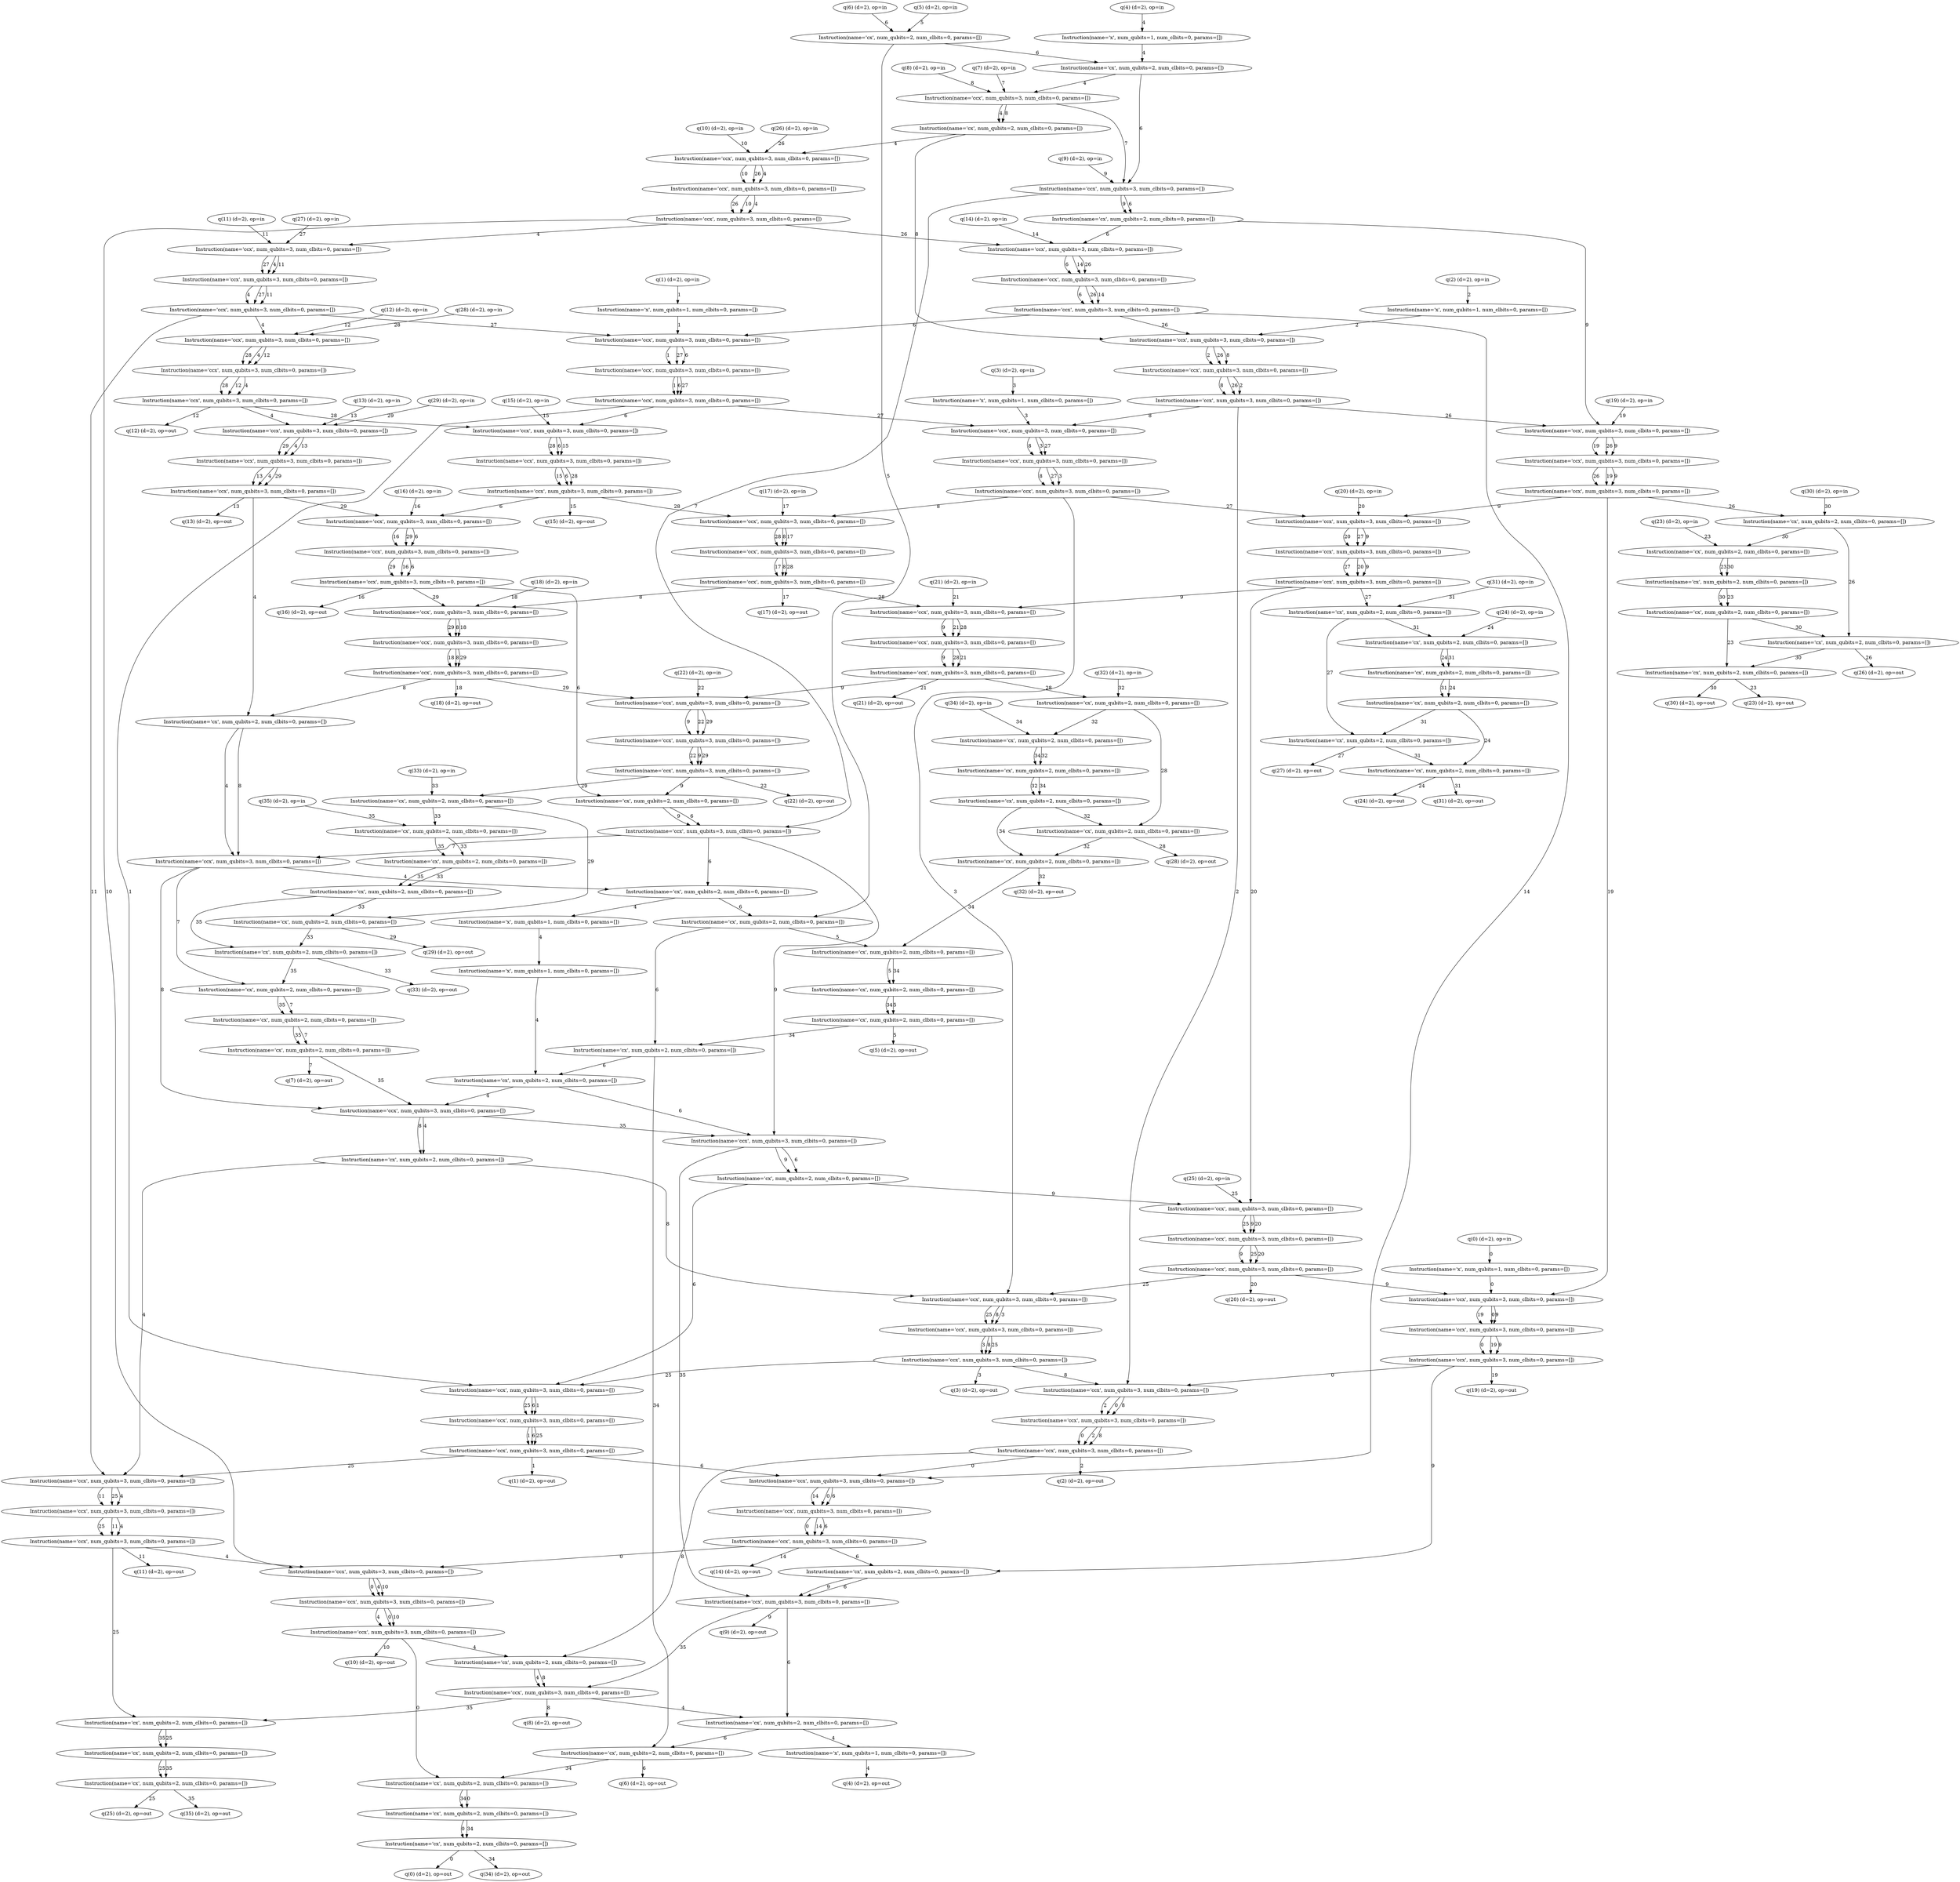 digraph G {
0 [label="q(0) (d=2), op=in", qubits="0", matrix="None", ancilla=false];
1 [label="q(1) (d=2), op=in", qubits="1", matrix="None", ancilla=false];
2 [label="q(2) (d=2), op=in", qubits="2", matrix="None", ancilla=false];
3 [label="q(3) (d=2), op=in", qubits="3", matrix="None", ancilla=false];
4 [label="q(4) (d=2), op=in", qubits="4", matrix="None", ancilla=false];
5 [label="q(5) (d=2), op=in", qubits="5", matrix="None", ancilla=false];
6 [label="q(6) (d=2), op=in", qubits="6", matrix="None", ancilla=false];
7 [label="q(7) (d=2), op=in", qubits="7", matrix="None", ancilla=false];
8 [label="q(8) (d=2), op=in", qubits="8", matrix="None", ancilla=false];
9 [label="q(9) (d=2), op=in", qubits="9", matrix="None", ancilla=false];
10 [label="q(10) (d=2), op=in", qubits="10", matrix="None", ancilla=false];
11 [label="q(11) (d=2), op=in", qubits="11", matrix="None", ancilla=false];
12 [label="q(12) (d=2), op=in", qubits="12", matrix="None", ancilla=false];
13 [label="q(13) (d=2), op=in", qubits="13", matrix="None", ancilla=false];
14 [label="q(14) (d=2), op=in", qubits="14", matrix="None", ancilla=false];
15 [label="q(15) (d=2), op=in", qubits="15", matrix="None", ancilla=false];
16 [label="q(16) (d=2), op=in", qubits="16", matrix="None", ancilla=false];
17 [label="q(17) (d=2), op=in", qubits="17", matrix="None", ancilla=false];
18 [label="q(18) (d=2), op=in", qubits="18", matrix="None", ancilla=false];
19 [label="q(19) (d=2), op=in", qubits="19", matrix="None", ancilla=false];
20 [label="q(20) (d=2), op=in", qubits="20", matrix="None", ancilla=false];
21 [label="q(21) (d=2), op=in", qubits="21", matrix="None", ancilla=false];
22 [label="q(22) (d=2), op=in", qubits="22", matrix="None", ancilla=false];
23 [label="q(23) (d=2), op=in", qubits="23", matrix="None", ancilla=true];
24 [label="q(24) (d=2), op=in", qubits="24", matrix="None", ancilla=true];
25 [label="q(25) (d=2), op=in", qubits="25", matrix="None", ancilla=false];
26 [label="q(26) (d=2), op=in", qubits="26", matrix="None", ancilla=true];
27 [label="q(27) (d=2), op=in", qubits="27", matrix="None", ancilla=true];
28 [label="q(28) (d=2), op=in", qubits="28", matrix="None", ancilla=true];
29 [label="q(29) (d=2), op=in", qubits="29", matrix="None", ancilla=true];
30 [label="q(30) (d=2), op=in", qubits="30", matrix="None", ancilla=true];
31 [label="q(31) (d=2), op=in", qubits="31", matrix="None", ancilla=true];
32 [label="q(32) (d=2), op=in", qubits="32", matrix="None", ancilla=true];
33 [label="q(33) (d=2), op=in", qubits="33", matrix="None", ancilla=true];
34 [label="q(34) (d=2), op=in", qubits="34", matrix="None", ancilla=true];
35 [label="q(35) (d=2), op=in", qubits="35", matrix="None", ancilla=true];
36 [label="Instruction(name='x', num_qubits=1, num_clbits=0, params=[])", qubits="0", matrix="[[0, 1], [1, 0]]"];
37 [label="Instruction(name='x', num_qubits=1, num_clbits=0, params=[])", qubits="1", matrix="[[0, 1], [1, 0]]"];
38 [label="Instruction(name='x', num_qubits=1, num_clbits=0, params=[])", qubits="2", matrix="[[0, 1], [1, 0]]"];
39 [label="Instruction(name='x', num_qubits=1, num_clbits=0, params=[])", qubits="3", matrix="[[0, 1], [1, 0]]"];
40 [label="Instruction(name='x', num_qubits=1, num_clbits=0, params=[])", qubits="4", matrix="[[0, 1], [1, 0]]"];
41 [label="Instruction(name='cx', num_qubits=2, num_clbits=0, params=[])", qubits="5,6", matrix="[[0, 1], [1, 0]]"];
42 [label="Instruction(name='cx', num_qubits=2, num_clbits=0, params=[])", qubits="6,4", matrix="[[0, 1], [1, 0]]"];
43 [label="Instruction(name='ccx', num_qubits=3, num_clbits=0, params=[])", qubits="7,4,8", matrix="[[0, 1], [1, 0]]"];
44 [label="Instruction(name='cx', num_qubits=2, num_clbits=0, params=[])", qubits="8,4", matrix="[[0, 1], [1, 0]]"];
45 [label="Instruction(name='ccx', num_qubits=3, num_clbits=0, params=[])", qubits="7,6,9", matrix="[[0, 1], [1, 0]]"];
46 [label="Instruction(name='cx', num_qubits=2, num_clbits=0, params=[])", qubits="9,6", matrix="[[0, 1], [1, 0]]"];
47 [label="Instruction(name='ccx', num_qubits=3, num_clbits=0, params=[])", qubits="4,26,10", matrix="[[0, 1], [1, 0]]"];
48 [label="Instruction(name='ccx', num_qubits=3, num_clbits=0, params=[])", qubits="4,10,26", matrix="[[0, 1], [1, 0]]"];
49 [label="Instruction(name='ccx', num_qubits=3, num_clbits=0, params=[])", qubits="4,26,10", matrix="[[0, 1], [1, 0]]"];
50 [label="Instruction(name='ccx', num_qubits=3, num_clbits=0, params=[])", qubits="6,26,14", matrix="[[0, 1], [1, 0]]"];
51 [label="Instruction(name='ccx', num_qubits=3, num_clbits=0, params=[])", qubits="6,14,26", matrix="[[0, 1], [1, 0]]"];
52 [label="Instruction(name='ccx', num_qubits=3, num_clbits=0, params=[])", qubits="6,26,14", matrix="[[0, 1], [1, 0]]"];
53 [label="Instruction(name='ccx', num_qubits=3, num_clbits=0, params=[])", qubits="8,26,2", matrix="[[0, 1], [1, 0]]"];
54 [label="Instruction(name='ccx', num_qubits=3, num_clbits=0, params=[])", qubits="8,2,26", matrix="[[0, 1], [1, 0]]"];
55 [label="Instruction(name='ccx', num_qubits=3, num_clbits=0, params=[])", qubits="8,26,2", matrix="[[0, 1], [1, 0]]"];
56 [label="Instruction(name='ccx', num_qubits=3, num_clbits=0, params=[])", qubits="9,26,19", matrix="[[0, 1], [1, 0]]"];
57 [label="Instruction(name='ccx', num_qubits=3, num_clbits=0, params=[])", qubits="9,19,26", matrix="[[0, 1], [1, 0]]"];
58 [label="Instruction(name='ccx', num_qubits=3, num_clbits=0, params=[])", qubits="9,26,19", matrix="[[0, 1], [1, 0]]"];
59 [label="Instruction(name='ccx', num_qubits=3, num_clbits=0, params=[])", qubits="4,27,11", matrix="[[0, 1], [1, 0]]"];
60 [label="Instruction(name='ccx', num_qubits=3, num_clbits=0, params=[])", qubits="4,11,27", matrix="[[0, 1], [1, 0]]"];
61 [label="Instruction(name='ccx', num_qubits=3, num_clbits=0, params=[])", qubits="4,27,11", matrix="[[0, 1], [1, 0]]"];
62 [label="Instruction(name='ccx', num_qubits=3, num_clbits=0, params=[])", qubits="6,27,1", matrix="[[0, 1], [1, 0]]"];
63 [label="Instruction(name='ccx', num_qubits=3, num_clbits=0, params=[])", qubits="6,1,27", matrix="[[0, 1], [1, 0]]"];
64 [label="Instruction(name='ccx', num_qubits=3, num_clbits=0, params=[])", qubits="6,27,1", matrix="[[0, 1], [1, 0]]"];
65 [label="Instruction(name='ccx', num_qubits=3, num_clbits=0, params=[])", qubits="8,27,3", matrix="[[0, 1], [1, 0]]"];
66 [label="Instruction(name='ccx', num_qubits=3, num_clbits=0, params=[])", qubits="8,3,27", matrix="[[0, 1], [1, 0]]"];
67 [label="Instruction(name='ccx', num_qubits=3, num_clbits=0, params=[])", qubits="8,27,3", matrix="[[0, 1], [1, 0]]"];
68 [label="Instruction(name='ccx', num_qubits=3, num_clbits=0, params=[])", qubits="9,27,20", matrix="[[0, 1], [1, 0]]"];
69 [label="Instruction(name='ccx', num_qubits=3, num_clbits=0, params=[])", qubits="9,20,27", matrix="[[0, 1], [1, 0]]"];
70 [label="Instruction(name='ccx', num_qubits=3, num_clbits=0, params=[])", qubits="9,27,20", matrix="[[0, 1], [1, 0]]"];
71 [label="Instruction(name='ccx', num_qubits=3, num_clbits=0, params=[])", qubits="4,28,12", matrix="[[0, 1], [1, 0]]"];
72 [label="Instruction(name='ccx', num_qubits=3, num_clbits=0, params=[])", qubits="4,12,28", matrix="[[0, 1], [1, 0]]"];
73 [label="Instruction(name='ccx', num_qubits=3, num_clbits=0, params=[])", qubits="4,28,12", matrix="[[0, 1], [1, 0]]"];
74 [label="Instruction(name='ccx', num_qubits=3, num_clbits=0, params=[])", qubits="6,28,15", matrix="[[0, 1], [1, 0]]"];
75 [label="Instruction(name='ccx', num_qubits=3, num_clbits=0, params=[])", qubits="6,15,28", matrix="[[0, 1], [1, 0]]"];
76 [label="Instruction(name='ccx', num_qubits=3, num_clbits=0, params=[])", qubits="6,28,15", matrix="[[0, 1], [1, 0]]"];
77 [label="Instruction(name='ccx', num_qubits=3, num_clbits=0, params=[])", qubits="8,28,17", matrix="[[0, 1], [1, 0]]"];
78 [label="Instruction(name='ccx', num_qubits=3, num_clbits=0, params=[])", qubits="8,17,28", matrix="[[0, 1], [1, 0]]"];
79 [label="Instruction(name='ccx', num_qubits=3, num_clbits=0, params=[])", qubits="8,28,17", matrix="[[0, 1], [1, 0]]"];
80 [label="Instruction(name='ccx', num_qubits=3, num_clbits=0, params=[])", qubits="9,28,21", matrix="[[0, 1], [1, 0]]"];
81 [label="Instruction(name='ccx', num_qubits=3, num_clbits=0, params=[])", qubits="9,21,28", matrix="[[0, 1], [1, 0]]"];
82 [label="Instruction(name='ccx', num_qubits=3, num_clbits=0, params=[])", qubits="9,28,21", matrix="[[0, 1], [1, 0]]"];
83 [label="Instruction(name='ccx', num_qubits=3, num_clbits=0, params=[])", qubits="4,29,13", matrix="[[0, 1], [1, 0]]"];
84 [label="Instruction(name='ccx', num_qubits=3, num_clbits=0, params=[])", qubits="4,13,29", matrix="[[0, 1], [1, 0]]"];
85 [label="Instruction(name='ccx', num_qubits=3, num_clbits=0, params=[])", qubits="4,29,13", matrix="[[0, 1], [1, 0]]"];
86 [label="Instruction(name='ccx', num_qubits=3, num_clbits=0, params=[])", qubits="6,29,16", matrix="[[0, 1], [1, 0]]"];
87 [label="Instruction(name='ccx', num_qubits=3, num_clbits=0, params=[])", qubits="6,16,29", matrix="[[0, 1], [1, 0]]"];
88 [label="Instruction(name='ccx', num_qubits=3, num_clbits=0, params=[])", qubits="6,29,16", matrix="[[0, 1], [1, 0]]"];
89 [label="Instruction(name='ccx', num_qubits=3, num_clbits=0, params=[])", qubits="8,29,18", matrix="[[0, 1], [1, 0]]"];
90 [label="Instruction(name='ccx', num_qubits=3, num_clbits=0, params=[])", qubits="8,18,29", matrix="[[0, 1], [1, 0]]"];
91 [label="Instruction(name='ccx', num_qubits=3, num_clbits=0, params=[])", qubits="8,29,18", matrix="[[0, 1], [1, 0]]"];
92 [label="Instruction(name='cx', num_qubits=2, num_clbits=0, params=[])", qubits="8,4", matrix="[[0, 1], [1, 0]]"];
93 [label="Instruction(name='ccx', num_qubits=3, num_clbits=0, params=[])", qubits="9,29,22", matrix="[[0, 1], [1, 0]]"];
94 [label="Instruction(name='ccx', num_qubits=3, num_clbits=0, params=[])", qubits="9,22,29", matrix="[[0, 1], [1, 0]]"];
95 [label="Instruction(name='ccx', num_qubits=3, num_clbits=0, params=[])", qubits="9,29,22", matrix="[[0, 1], [1, 0]]"];
96 [label="Instruction(name='cx', num_qubits=2, num_clbits=0, params=[])", qubits="9,6", matrix="[[0, 1], [1, 0]]"];
97 [label="Instruction(name='ccx', num_qubits=3, num_clbits=0, params=[])", qubits="7,6,9", matrix="[[0, 1], [1, 0]]"];
98 [label="Instruction(name='ccx', num_qubits=3, num_clbits=0, params=[])", qubits="7,4,8", matrix="[[0, 1], [1, 0]]"];
99 [label="Instruction(name='cx', num_qubits=2, num_clbits=0, params=[])", qubits="6,4", matrix="[[0, 1], [1, 0]]"];
100 [label="Instruction(name='x', num_qubits=1, num_clbits=0, params=[])", qubits="4", matrix="[[0, 1], [1, 0]]"];
101 [label="Instruction(name='x', num_qubits=1, num_clbits=0, params=[])", qubits="4", matrix="[[0, 1], [1, 0]]"];
102 [label="Instruction(name='cx', num_qubits=2, num_clbits=0, params=[])", qubits="5,6", matrix="[[0, 1], [1, 0]]"];
103 [label="Instruction(name='cx', num_qubits=2, num_clbits=0, params=[])", qubits="26,30", matrix="[[0, 1], [1, 0]]"];
104 [label="Instruction(name='cx', num_qubits=2, num_clbits=0, params=[])", qubits="30,23", matrix="[[0, 1], [1, 0]]"];
105 [label="Instruction(name='cx', num_qubits=2, num_clbits=0, params=[])", qubits="23,30", matrix="[[0, 1], [1, 0]]"];
106 [label="Instruction(name='cx', num_qubits=2, num_clbits=0, params=[])", qubits="23,30", matrix="[[0, 1], [1, 0]]"];
107 [label="Instruction(name='cx', num_qubits=2, num_clbits=0, params=[])", qubits="30,26", matrix="[[0, 1], [1, 0]]"];
108 [label="Instruction(name='cx', num_qubits=2, num_clbits=0, params=[])", qubits="23,30", matrix="[[0, 1], [1, 0]]"];
109 [label="Instruction(name='cx', num_qubits=2, num_clbits=0, params=[])", qubits="27,31", matrix="[[0, 1], [1, 0]]"];
110 [label="Instruction(name='cx', num_qubits=2, num_clbits=0, params=[])", qubits="31,24", matrix="[[0, 1], [1, 0]]"];
111 [label="Instruction(name='cx', num_qubits=2, num_clbits=0, params=[])", qubits="24,31", matrix="[[0, 1], [1, 0]]"];
112 [label="Instruction(name='cx', num_qubits=2, num_clbits=0, params=[])", qubits="24,31", matrix="[[0, 1], [1, 0]]"];
113 [label="Instruction(name='cx', num_qubits=2, num_clbits=0, params=[])", qubits="31,27", matrix="[[0, 1], [1, 0]]"];
114 [label="Instruction(name='cx', num_qubits=2, num_clbits=0, params=[])", qubits="24,31", matrix="[[0, 1], [1, 0]]"];
115 [label="Instruction(name='cx', num_qubits=2, num_clbits=0, params=[])", qubits="28,32", matrix="[[0, 1], [1, 0]]"];
116 [label="Instruction(name='cx', num_qubits=2, num_clbits=0, params=[])", qubits="29,33", matrix="[[0, 1], [1, 0]]"];
117 [label="Instruction(name='cx', num_qubits=2, num_clbits=0, params=[])", qubits="32,34", matrix="[[0, 1], [1, 0]]"];
118 [label="Instruction(name='cx', num_qubits=2, num_clbits=0, params=[])", qubits="34,32", matrix="[[0, 1], [1, 0]]"];
119 [label="Instruction(name='cx', num_qubits=2, num_clbits=0, params=[])", qubits="34,32", matrix="[[0, 1], [1, 0]]"];
120 [label="Instruction(name='cx', num_qubits=2, num_clbits=0, params=[])", qubits="32,28", matrix="[[0, 1], [1, 0]]"];
121 [label="Instruction(name='cx', num_qubits=2, num_clbits=0, params=[])", qubits="34,32", matrix="[[0, 1], [1, 0]]"];
122 [label="Instruction(name='cx', num_qubits=2, num_clbits=0, params=[])", qubits="34,5", matrix="[[0, 1], [1, 0]]"];
123 [label="Instruction(name='cx', num_qubits=2, num_clbits=0, params=[])", qubits="5,34", matrix="[[0, 1], [1, 0]]"];
124 [label="Instruction(name='cx', num_qubits=2, num_clbits=0, params=[])", qubits="34,5", matrix="[[0, 1], [1, 0]]"];
125 [label="Instruction(name='cx', num_qubits=2, num_clbits=0, params=[])", qubits="34,6", matrix="[[0, 1], [1, 0]]"];
126 [label="Instruction(name='cx', num_qubits=2, num_clbits=0, params=[])", qubits="6,4", matrix="[[0, 1], [1, 0]]"];
127 [label="Instruction(name='cx', num_qubits=2, num_clbits=0, params=[])", qubits="33,35", matrix="[[0, 1], [1, 0]]"];
128 [label="Instruction(name='cx', num_qubits=2, num_clbits=0, params=[])", qubits="35,33", matrix="[[0, 1], [1, 0]]"];
129 [label="Instruction(name='cx', num_qubits=2, num_clbits=0, params=[])", qubits="35,33", matrix="[[0, 1], [1, 0]]"];
130 [label="Instruction(name='cx', num_qubits=2, num_clbits=0, params=[])", qubits="33,29", matrix="[[0, 1], [1, 0]]"];
131 [label="Instruction(name='cx', num_qubits=2, num_clbits=0, params=[])", qubits="35,33", matrix="[[0, 1], [1, 0]]"];
132 [label="Instruction(name='cx', num_qubits=2, num_clbits=0, params=[])", qubits="35,7", matrix="[[0, 1], [1, 0]]"];
133 [label="Instruction(name='cx', num_qubits=2, num_clbits=0, params=[])", qubits="7,35", matrix="[[0, 1], [1, 0]]"];
134 [label="Instruction(name='cx', num_qubits=2, num_clbits=0, params=[])", qubits="35,7", matrix="[[0, 1], [1, 0]]"];
135 [label="Instruction(name='ccx', num_qubits=3, num_clbits=0, params=[])", qubits="35,4,8", matrix="[[0, 1], [1, 0]]"];
136 [label="Instruction(name='ccx', num_qubits=3, num_clbits=0, params=[])", qubits="35,6,9", matrix="[[0, 1], [1, 0]]"];
137 [label="Instruction(name='cx', num_qubits=2, num_clbits=0, params=[])", qubits="8,4", matrix="[[0, 1], [1, 0]]"];
138 [label="Instruction(name='cx', num_qubits=2, num_clbits=0, params=[])", qubits="9,6", matrix="[[0, 1], [1, 0]]"];
139 [label="Instruction(name='ccx', num_qubits=3, num_clbits=0, params=[])", qubits="9,25,20", matrix="[[0, 1], [1, 0]]"];
140 [label="Instruction(name='ccx', num_qubits=3, num_clbits=0, params=[])", qubits="9,20,25", matrix="[[0, 1], [1, 0]]"];
141 [label="Instruction(name='ccx', num_qubits=3, num_clbits=0, params=[])", qubits="9,25,20", matrix="[[0, 1], [1, 0]]"];
142 [label="Instruction(name='ccx', num_qubits=3, num_clbits=0, params=[])", qubits="8,25,3", matrix="[[0, 1], [1, 0]]"];
143 [label="Instruction(name='ccx', num_qubits=3, num_clbits=0, params=[])", qubits="8,3,25", matrix="[[0, 1], [1, 0]]"];
144 [label="Instruction(name='ccx', num_qubits=3, num_clbits=0, params=[])", qubits="8,25,3", matrix="[[0, 1], [1, 0]]"];
145 [label="Instruction(name='ccx', num_qubits=3, num_clbits=0, params=[])", qubits="6,25,1", matrix="[[0, 1], [1, 0]]"];
146 [label="Instruction(name='ccx', num_qubits=3, num_clbits=0, params=[])", qubits="6,1,25", matrix="[[0, 1], [1, 0]]"];
147 [label="Instruction(name='ccx', num_qubits=3, num_clbits=0, params=[])", qubits="6,25,1", matrix="[[0, 1], [1, 0]]"];
148 [label="Instruction(name='ccx', num_qubits=3, num_clbits=0, params=[])", qubits="4,25,11", matrix="[[0, 1], [1, 0]]"];
149 [label="Instruction(name='ccx', num_qubits=3, num_clbits=0, params=[])", qubits="4,11,25", matrix="[[0, 1], [1, 0]]"];
150 [label="Instruction(name='ccx', num_qubits=3, num_clbits=0, params=[])", qubits="4,25,11", matrix="[[0, 1], [1, 0]]"];
151 [label="Instruction(name='ccx', num_qubits=3, num_clbits=0, params=[])", qubits="9,0,19", matrix="[[0, 1], [1, 0]]"];
152 [label="Instruction(name='ccx', num_qubits=3, num_clbits=0, params=[])", qubits="9,19,0", matrix="[[0, 1], [1, 0]]"];
153 [label="Instruction(name='ccx', num_qubits=3, num_clbits=0, params=[])", qubits="9,0,19", matrix="[[0, 1], [1, 0]]"];
154 [label="Instruction(name='ccx', num_qubits=3, num_clbits=0, params=[])", qubits="8,0,2", matrix="[[0, 1], [1, 0]]"];
155 [label="Instruction(name='ccx', num_qubits=3, num_clbits=0, params=[])", qubits="8,2,0", matrix="[[0, 1], [1, 0]]"];
156 [label="Instruction(name='ccx', num_qubits=3, num_clbits=0, params=[])", qubits="8,0,2", matrix="[[0, 1], [1, 0]]"];
157 [label="Instruction(name='ccx', num_qubits=3, num_clbits=0, params=[])", qubits="6,0,14", matrix="[[0, 1], [1, 0]]"];
158 [label="Instruction(name='ccx', num_qubits=3, num_clbits=0, params=[])", qubits="6,14,0", matrix="[[0, 1], [1, 0]]"];
159 [label="Instruction(name='ccx', num_qubits=3, num_clbits=0, params=[])", qubits="6,0,14", matrix="[[0, 1], [1, 0]]"];
160 [label="Instruction(name='ccx', num_qubits=3, num_clbits=0, params=[])", qubits="4,0,10", matrix="[[0, 1], [1, 0]]"];
161 [label="Instruction(name='ccx', num_qubits=3, num_clbits=0, params=[])", qubits="4,10,0", matrix="[[0, 1], [1, 0]]"];
162 [label="Instruction(name='ccx', num_qubits=3, num_clbits=0, params=[])", qubits="4,0,10", matrix="[[0, 1], [1, 0]]"];
163 [label="Instruction(name='cx', num_qubits=2, num_clbits=0, params=[])", qubits="8,4", matrix="[[0, 1], [1, 0]]"];
164 [label="Instruction(name='cx', num_qubits=2, num_clbits=0, params=[])", qubits="9,6", matrix="[[0, 1], [1, 0]]"];
165 [label="Instruction(name='ccx', num_qubits=3, num_clbits=0, params=[])", qubits="35,6,9", matrix="[[0, 1], [1, 0]]"];
166 [label="Instruction(name='ccx', num_qubits=3, num_clbits=0, params=[])", qubits="35,4,8", matrix="[[0, 1], [1, 0]]"];
167 [label="Instruction(name='cx', num_qubits=2, num_clbits=0, params=[])", qubits="25,35", matrix="[[0, 1], [1, 0]]"];
168 [label="Instruction(name='cx', num_qubits=2, num_clbits=0, params=[])", qubits="35,25", matrix="[[0, 1], [1, 0]]"];
169 [label="Instruction(name='cx', num_qubits=2, num_clbits=0, params=[])", qubits="25,35", matrix="[[0, 1], [1, 0]]"];
170 [label="Instruction(name='cx', num_qubits=2, num_clbits=0, params=[])", qubits="6,4", matrix="[[0, 1], [1, 0]]"];
171 [label="Instruction(name='cx', num_qubits=2, num_clbits=0, params=[])", qubits="34,6", matrix="[[0, 1], [1, 0]]"];
172 [label="Instruction(name='cx', num_qubits=2, num_clbits=0, params=[])", qubits="0,34", matrix="[[0, 1], [1, 0]]"];
173 [label="Instruction(name='cx', num_qubits=2, num_clbits=0, params=[])", qubits="34,0", matrix="[[0, 1], [1, 0]]"];
174 [label="Instruction(name='cx', num_qubits=2, num_clbits=0, params=[])", qubits="0,34", matrix="[[0, 1], [1, 0]]"];
175 [label="Instruction(name='x', num_qubits=1, num_clbits=0, params=[])", qubits="4", matrix="[[0, 1], [1, 0]]"];
176 [label="q(0) (d=2), op=out", qubits="0", matrix="None", ancilla=false];
177 [label="q(1) (d=2), op=out", qubits="1", matrix="None", ancilla=false];
178 [label="q(2) (d=2), op=out", qubits="2", matrix="None", ancilla=false];
179 [label="q(3) (d=2), op=out", qubits="3", matrix="None", ancilla=false];
180 [label="q(4) (d=2), op=out", qubits="4", matrix="None", ancilla=false];
181 [label="q(5) (d=2), op=out", qubits="5", matrix="None", ancilla=false];
182 [label="q(6) (d=2), op=out", qubits="6", matrix="None", ancilla=false];
183 [label="q(7) (d=2), op=out", qubits="7", matrix="None", ancilla=false];
184 [label="q(8) (d=2), op=out", qubits="8", matrix="None", ancilla=false];
185 [label="q(9) (d=2), op=out", qubits="9", matrix="None", ancilla=false];
186 [label="q(10) (d=2), op=out", qubits="10", matrix="None", ancilla=false];
187 [label="q(11) (d=2), op=out", qubits="11", matrix="None", ancilla=false];
188 [label="q(12) (d=2), op=out", qubits="12", matrix="None", ancilla=false];
189 [label="q(13) (d=2), op=out", qubits="13", matrix="None", ancilla=false];
190 [label="q(14) (d=2), op=out", qubits="14", matrix="None", ancilla=false];
191 [label="q(15) (d=2), op=out", qubits="15", matrix="None", ancilla=false];
192 [label="q(16) (d=2), op=out", qubits="16", matrix="None", ancilla=false];
193 [label="q(17) (d=2), op=out", qubits="17", matrix="None", ancilla=false];
194 [label="q(18) (d=2), op=out", qubits="18", matrix="None", ancilla=false];
195 [label="q(19) (d=2), op=out", qubits="19", matrix="None", ancilla=false];
196 [label="q(20) (d=2), op=out", qubits="20", matrix="None", ancilla=false];
197 [label="q(21) (d=2), op=out", qubits="21", matrix="None", ancilla=false];
198 [label="q(22) (d=2), op=out", qubits="22", matrix="None", ancilla=false];
199 [label="q(23) (d=2), op=out", qubits="23", matrix="None", ancilla=false];
200 [label="q(24) (d=2), op=out", qubits="24", matrix="None", ancilla=false];
201 [label="q(25) (d=2), op=out", qubits="25", matrix="None", ancilla=false];
202 [label="q(26) (d=2), op=out", qubits="26", matrix="None", ancilla=true];
203 [label="q(27) (d=2), op=out", qubits="27", matrix="None", ancilla=true];
204 [label="q(28) (d=2), op=out", qubits="28", matrix="None", ancilla=true];
205 [label="q(29) (d=2), op=out", qubits="29", matrix="None", ancilla=true];
206 [label="q(30) (d=2), op=out", qubits="30", matrix="None", ancilla=true];
207 [label="q(31) (d=2), op=out", qubits="31", matrix="None", ancilla=true];
208 [label="q(32) (d=2), op=out", qubits="32", matrix="None", ancilla=true];
209 [label="q(33) (d=2), op=out", qubits="33", matrix="None", ancilla=true];
210 [label="q(34) (d=2), op=out", qubits="34", matrix="None", ancilla=true];
211 [label="q(35) (d=2), op=out", qubits="35", matrix="None", ancilla=true];
0 -> 36 [label=0];
1 -> 37 [label=1];
2 -> 38 [label=2];
3 -> 39 [label=3];
4 -> 40 [label=4];
5 -> 41 [label=5];
6 -> 41 [label=6];
41 -> 42 [label=6];
40 -> 42 [label=4];
7 -> 43 [label=7];
42 -> 43 [label=4];
8 -> 43 [label=8];
43 -> 44 [label=8];
43 -> 44 [label=4];
43 -> 45 [label=7];
42 -> 45 [label=6];
9 -> 45 [label=9];
45 -> 46 [label=9];
45 -> 46 [label=6];
44 -> 47 [label=4];
26 -> 47 [label=26];
10 -> 47 [label=10];
47 -> 48 [label=4];
47 -> 48 [label=10];
47 -> 48 [label=26];
48 -> 49 [label=4];
48 -> 49 [label=26];
48 -> 49 [label=10];
46 -> 50 [label=6];
49 -> 50 [label=26];
14 -> 50 [label=14];
50 -> 51 [label=6];
50 -> 51 [label=14];
50 -> 51 [label=26];
51 -> 52 [label=6];
51 -> 52 [label=26];
51 -> 52 [label=14];
44 -> 53 [label=8];
52 -> 53 [label=26];
38 -> 53 [label=2];
53 -> 54 [label=8];
53 -> 54 [label=2];
53 -> 54 [label=26];
54 -> 55 [label=8];
54 -> 55 [label=26];
54 -> 55 [label=2];
46 -> 56 [label=9];
55 -> 56 [label=26];
19 -> 56 [label=19];
56 -> 57 [label=9];
56 -> 57 [label=19];
56 -> 57 [label=26];
57 -> 58 [label=9];
57 -> 58 [label=26];
57 -> 58 [label=19];
49 -> 59 [label=4];
27 -> 59 [label=27];
11 -> 59 [label=11];
59 -> 60 [label=4];
59 -> 60 [label=11];
59 -> 60 [label=27];
60 -> 61 [label=4];
60 -> 61 [label=27];
60 -> 61 [label=11];
52 -> 62 [label=6];
61 -> 62 [label=27];
37 -> 62 [label=1];
62 -> 63 [label=6];
62 -> 63 [label=1];
62 -> 63 [label=27];
63 -> 64 [label=6];
63 -> 64 [label=27];
63 -> 64 [label=1];
55 -> 65 [label=8];
64 -> 65 [label=27];
39 -> 65 [label=3];
65 -> 66 [label=8];
65 -> 66 [label=3];
65 -> 66 [label=27];
66 -> 67 [label=8];
66 -> 67 [label=27];
66 -> 67 [label=3];
58 -> 68 [label=9];
67 -> 68 [label=27];
20 -> 68 [label=20];
68 -> 69 [label=9];
68 -> 69 [label=20];
68 -> 69 [label=27];
69 -> 70 [label=9];
69 -> 70 [label=27];
69 -> 70 [label=20];
61 -> 71 [label=4];
28 -> 71 [label=28];
12 -> 71 [label=12];
71 -> 72 [label=4];
71 -> 72 [label=12];
71 -> 72 [label=28];
72 -> 73 [label=4];
72 -> 73 [label=28];
72 -> 73 [label=12];
64 -> 74 [label=6];
73 -> 74 [label=28];
15 -> 74 [label=15];
74 -> 75 [label=6];
74 -> 75 [label=15];
74 -> 75 [label=28];
75 -> 76 [label=6];
75 -> 76 [label=28];
75 -> 76 [label=15];
67 -> 77 [label=8];
76 -> 77 [label=28];
17 -> 77 [label=17];
77 -> 78 [label=8];
77 -> 78 [label=17];
77 -> 78 [label=28];
78 -> 79 [label=8];
78 -> 79 [label=28];
78 -> 79 [label=17];
70 -> 80 [label=9];
79 -> 80 [label=28];
21 -> 80 [label=21];
80 -> 81 [label=9];
80 -> 81 [label=21];
80 -> 81 [label=28];
81 -> 82 [label=9];
81 -> 82 [label=28];
81 -> 82 [label=21];
73 -> 83 [label=4];
29 -> 83 [label=29];
13 -> 83 [label=13];
83 -> 84 [label=4];
83 -> 84 [label=13];
83 -> 84 [label=29];
84 -> 85 [label=4];
84 -> 85 [label=29];
84 -> 85 [label=13];
76 -> 86 [label=6];
85 -> 86 [label=29];
16 -> 86 [label=16];
86 -> 87 [label=6];
86 -> 87 [label=16];
86 -> 87 [label=29];
87 -> 88 [label=6];
87 -> 88 [label=29];
87 -> 88 [label=16];
79 -> 89 [label=8];
88 -> 89 [label=29];
18 -> 89 [label=18];
89 -> 90 [label=8];
89 -> 90 [label=18];
89 -> 90 [label=29];
90 -> 91 [label=8];
90 -> 91 [label=29];
90 -> 91 [label=18];
91 -> 92 [label=8];
85 -> 92 [label=4];
82 -> 93 [label=9];
91 -> 93 [label=29];
22 -> 93 [label=22];
93 -> 94 [label=9];
93 -> 94 [label=22];
93 -> 94 [label=29];
94 -> 95 [label=9];
94 -> 95 [label=29];
94 -> 95 [label=22];
95 -> 96 [label=9];
88 -> 96 [label=6];
45 -> 97 [label=7];
96 -> 97 [label=6];
96 -> 97 [label=9];
97 -> 98 [label=7];
92 -> 98 [label=4];
92 -> 98 [label=8];
97 -> 99 [label=6];
98 -> 99 [label=4];
99 -> 100 [label=4];
100 -> 101 [label=4];
41 -> 102 [label=5];
99 -> 102 [label=6];
58 -> 103 [label=26];
30 -> 103 [label=30];
103 -> 104 [label=30];
23 -> 104 [label=23];
104 -> 105 [label=23];
104 -> 105 [label=30];
105 -> 106 [label=23];
105 -> 106 [label=30];
106 -> 107 [label=30];
103 -> 107 [label=26];
106 -> 108 [label=23];
107 -> 108 [label=30];
70 -> 109 [label=27];
31 -> 109 [label=31];
109 -> 110 [label=31];
24 -> 110 [label=24];
110 -> 111 [label=24];
110 -> 111 [label=31];
111 -> 112 [label=24];
111 -> 112 [label=31];
112 -> 113 [label=31];
109 -> 113 [label=27];
112 -> 114 [label=24];
113 -> 114 [label=31];
82 -> 115 [label=28];
32 -> 115 [label=32];
95 -> 116 [label=29];
33 -> 116 [label=33];
115 -> 117 [label=32];
34 -> 117 [label=34];
117 -> 118 [label=34];
117 -> 118 [label=32];
118 -> 119 [label=34];
118 -> 119 [label=32];
119 -> 120 [label=32];
115 -> 120 [label=28];
119 -> 121 [label=34];
120 -> 121 [label=32];
121 -> 122 [label=34];
102 -> 122 [label=5];
122 -> 123 [label=5];
122 -> 123 [label=34];
123 -> 124 [label=34];
123 -> 124 [label=5];
124 -> 125 [label=34];
102 -> 125 [label=6];
125 -> 126 [label=6];
101 -> 126 [label=4];
116 -> 127 [label=33];
35 -> 127 [label=35];
127 -> 128 [label=35];
127 -> 128 [label=33];
128 -> 129 [label=35];
128 -> 129 [label=33];
129 -> 130 [label=33];
116 -> 130 [label=29];
129 -> 131 [label=35];
130 -> 131 [label=33];
131 -> 132 [label=35];
98 -> 132 [label=7];
132 -> 133 [label=7];
132 -> 133 [label=35];
133 -> 134 [label=35];
133 -> 134 [label=7];
134 -> 135 [label=35];
126 -> 135 [label=4];
98 -> 135 [label=8];
135 -> 136 [label=35];
126 -> 136 [label=6];
97 -> 136 [label=9];
135 -> 137 [label=8];
135 -> 137 [label=4];
136 -> 138 [label=9];
136 -> 138 [label=6];
138 -> 139 [label=9];
25 -> 139 [label=25];
70 -> 139 [label=20];
139 -> 140 [label=9];
139 -> 140 [label=20];
139 -> 140 [label=25];
140 -> 141 [label=9];
140 -> 141 [label=25];
140 -> 141 [label=20];
137 -> 142 [label=8];
141 -> 142 [label=25];
67 -> 142 [label=3];
142 -> 143 [label=8];
142 -> 143 [label=3];
142 -> 143 [label=25];
143 -> 144 [label=8];
143 -> 144 [label=25];
143 -> 144 [label=3];
138 -> 145 [label=6];
144 -> 145 [label=25];
64 -> 145 [label=1];
145 -> 146 [label=6];
145 -> 146 [label=1];
145 -> 146 [label=25];
146 -> 147 [label=6];
146 -> 147 [label=25];
146 -> 147 [label=1];
137 -> 148 [label=4];
147 -> 148 [label=25];
61 -> 148 [label=11];
148 -> 149 [label=4];
148 -> 149 [label=11];
148 -> 149 [label=25];
149 -> 150 [label=4];
149 -> 150 [label=25];
149 -> 150 [label=11];
141 -> 151 [label=9];
36 -> 151 [label=0];
58 -> 151 [label=19];
151 -> 152 [label=9];
151 -> 152 [label=19];
151 -> 152 [label=0];
152 -> 153 [label=9];
152 -> 153 [label=0];
152 -> 153 [label=19];
144 -> 154 [label=8];
153 -> 154 [label=0];
55 -> 154 [label=2];
154 -> 155 [label=8];
154 -> 155 [label=2];
154 -> 155 [label=0];
155 -> 156 [label=8];
155 -> 156 [label=0];
155 -> 156 [label=2];
147 -> 157 [label=6];
156 -> 157 [label=0];
52 -> 157 [label=14];
157 -> 158 [label=6];
157 -> 158 [label=14];
157 -> 158 [label=0];
158 -> 159 [label=6];
158 -> 159 [label=0];
158 -> 159 [label=14];
150 -> 160 [label=4];
159 -> 160 [label=0];
49 -> 160 [label=10];
160 -> 161 [label=4];
160 -> 161 [label=10];
160 -> 161 [label=0];
161 -> 162 [label=4];
161 -> 162 [label=0];
161 -> 162 [label=10];
156 -> 163 [label=8];
162 -> 163 [label=4];
153 -> 164 [label=9];
159 -> 164 [label=6];
136 -> 165 [label=35];
164 -> 165 [label=6];
164 -> 165 [label=9];
165 -> 166 [label=35];
163 -> 166 [label=4];
163 -> 166 [label=8];
150 -> 167 [label=25];
166 -> 167 [label=35];
167 -> 168 [label=35];
167 -> 168 [label=25];
168 -> 169 [label=25];
168 -> 169 [label=35];
165 -> 170 [label=6];
166 -> 170 [label=4];
125 -> 171 [label=34];
170 -> 171 [label=6];
162 -> 172 [label=0];
171 -> 172 [label=34];
172 -> 173 [label=34];
172 -> 173 [label=0];
173 -> 174 [label=0];
173 -> 174 [label=34];
170 -> 175 [label=4];
174 -> 176 [label=0];
147 -> 177 [label=1];
156 -> 178 [label=2];
144 -> 179 [label=3];
175 -> 180 [label=4];
124 -> 181 [label=5];
171 -> 182 [label=6];
134 -> 183 [label=7];
166 -> 184 [label=8];
165 -> 185 [label=9];
162 -> 186 [label=10];
150 -> 187 [label=11];
73 -> 188 [label=12];
85 -> 189 [label=13];
159 -> 190 [label=14];
76 -> 191 [label=15];
88 -> 192 [label=16];
79 -> 193 [label=17];
91 -> 194 [label=18];
153 -> 195 [label=19];
141 -> 196 [label=20];
82 -> 197 [label=21];
95 -> 198 [label=22];
108 -> 199 [label=23];
114 -> 200 [label=24];
169 -> 201 [label=25];
107 -> 202 [label=26];
113 -> 203 [label=27];
120 -> 204 [label=28];
130 -> 205 [label=29];
108 -> 206 [label=30];
114 -> 207 [label=31];
121 -> 208 [label=32];
131 -> 209 [label=33];
174 -> 210 [label=34];
169 -> 211 [label=35];
}
